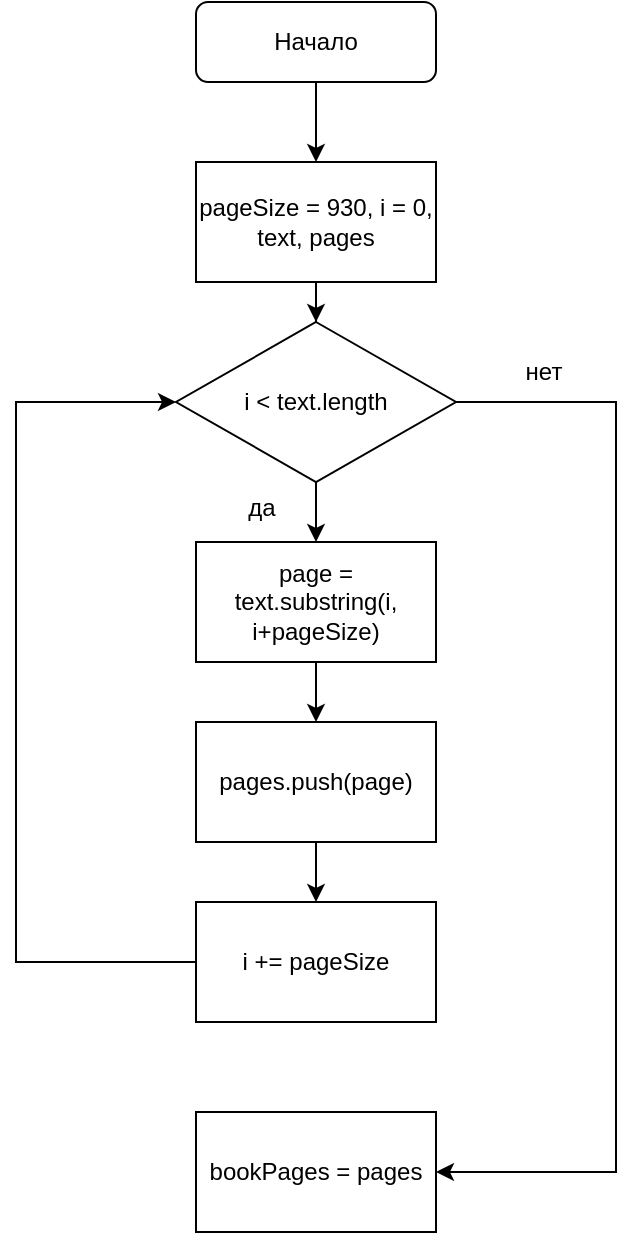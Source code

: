 <mxfile version="24.3.0" type="device">
  <diagram id="C5RBs43oDa-KdzZeNtuy" name="Page-1">
    <mxGraphModel dx="1257" dy="671" grid="1" gridSize="10" guides="1" tooltips="1" connect="1" arrows="1" fold="1" page="1" pageScale="1" pageWidth="827" pageHeight="1169" math="0" shadow="0">
      <root>
        <mxCell id="WIyWlLk6GJQsqaUBKTNV-0" />
        <mxCell id="WIyWlLk6GJQsqaUBKTNV-1" parent="WIyWlLk6GJQsqaUBKTNV-0" />
        <mxCell id="bcu0WoXkM6soCR6KGOiU-6" style="edgeStyle=orthogonalEdgeStyle;rounded=0;orthogonalLoop=1;jettySize=auto;html=1;" edge="1" parent="WIyWlLk6GJQsqaUBKTNV-1" source="bcu0WoXkM6soCR6KGOiU-0" target="bcu0WoXkM6soCR6KGOiU-5">
          <mxGeometry relative="1" as="geometry" />
        </mxCell>
        <mxCell id="bcu0WoXkM6soCR6KGOiU-0" value="pageSize = 930, i = 0, text, pages" style="rounded=0;whiteSpace=wrap;html=1;" vertex="1" parent="WIyWlLk6GJQsqaUBKTNV-1">
          <mxGeometry x="210" y="80" width="120" height="60" as="geometry" />
        </mxCell>
        <mxCell id="bcu0WoXkM6soCR6KGOiU-3" style="edgeStyle=orthogonalEdgeStyle;rounded=0;orthogonalLoop=1;jettySize=auto;html=1;" edge="1" parent="WIyWlLk6GJQsqaUBKTNV-1" source="bcu0WoXkM6soCR6KGOiU-1" target="bcu0WoXkM6soCR6KGOiU-0">
          <mxGeometry relative="1" as="geometry" />
        </mxCell>
        <mxCell id="bcu0WoXkM6soCR6KGOiU-1" value="Начало" style="rounded=1;whiteSpace=wrap;html=1;" vertex="1" parent="WIyWlLk6GJQsqaUBKTNV-1">
          <mxGeometry x="210" width="120" height="40" as="geometry" />
        </mxCell>
        <mxCell id="bcu0WoXkM6soCR6KGOiU-9" style="edgeStyle=orthogonalEdgeStyle;rounded=0;orthogonalLoop=1;jettySize=auto;html=1;" edge="1" parent="WIyWlLk6GJQsqaUBKTNV-1" source="bcu0WoXkM6soCR6KGOiU-5" target="bcu0WoXkM6soCR6KGOiU-7">
          <mxGeometry relative="1" as="geometry" />
        </mxCell>
        <mxCell id="bcu0WoXkM6soCR6KGOiU-16" style="edgeStyle=orthogonalEdgeStyle;rounded=0;orthogonalLoop=1;jettySize=auto;html=1;entryX=1;entryY=0.5;entryDx=0;entryDy=0;" edge="1" parent="WIyWlLk6GJQsqaUBKTNV-1" source="bcu0WoXkM6soCR6KGOiU-5" target="bcu0WoXkM6soCR6KGOiU-14">
          <mxGeometry relative="1" as="geometry">
            <Array as="points">
              <mxPoint x="420" y="200" />
              <mxPoint x="420" y="585" />
            </Array>
          </mxGeometry>
        </mxCell>
        <mxCell id="bcu0WoXkM6soCR6KGOiU-5" value="i &amp;lt; text.length " style="rhombus;whiteSpace=wrap;html=1;" vertex="1" parent="WIyWlLk6GJQsqaUBKTNV-1">
          <mxGeometry x="200" y="160" width="140" height="80" as="geometry" />
        </mxCell>
        <mxCell id="bcu0WoXkM6soCR6KGOiU-12" style="edgeStyle=orthogonalEdgeStyle;rounded=0;orthogonalLoop=1;jettySize=auto;html=1;" edge="1" parent="WIyWlLk6GJQsqaUBKTNV-1" source="bcu0WoXkM6soCR6KGOiU-7" target="bcu0WoXkM6soCR6KGOiU-10">
          <mxGeometry relative="1" as="geometry" />
        </mxCell>
        <mxCell id="bcu0WoXkM6soCR6KGOiU-7" value="page = text.substring(i, i+pageSize)" style="rounded=0;whiteSpace=wrap;html=1;" vertex="1" parent="WIyWlLk6GJQsqaUBKTNV-1">
          <mxGeometry x="210" y="270" width="120" height="60" as="geometry" />
        </mxCell>
        <mxCell id="bcu0WoXkM6soCR6KGOiU-13" style="edgeStyle=orthogonalEdgeStyle;rounded=0;orthogonalLoop=1;jettySize=auto;html=1;" edge="1" parent="WIyWlLk6GJQsqaUBKTNV-1" source="bcu0WoXkM6soCR6KGOiU-10" target="bcu0WoXkM6soCR6KGOiU-11">
          <mxGeometry relative="1" as="geometry" />
        </mxCell>
        <mxCell id="bcu0WoXkM6soCR6KGOiU-10" value="pages.push(page)" style="rounded=0;whiteSpace=wrap;html=1;" vertex="1" parent="WIyWlLk6GJQsqaUBKTNV-1">
          <mxGeometry x="210" y="360" width="120" height="60" as="geometry" />
        </mxCell>
        <mxCell id="bcu0WoXkM6soCR6KGOiU-15" style="edgeStyle=orthogonalEdgeStyle;rounded=0;orthogonalLoop=1;jettySize=auto;html=1;entryX=0;entryY=0.5;entryDx=0;entryDy=0;" edge="1" parent="WIyWlLk6GJQsqaUBKTNV-1" source="bcu0WoXkM6soCR6KGOiU-11" target="bcu0WoXkM6soCR6KGOiU-5">
          <mxGeometry relative="1" as="geometry">
            <Array as="points">
              <mxPoint x="120" y="480" />
              <mxPoint x="120" y="200" />
            </Array>
          </mxGeometry>
        </mxCell>
        <mxCell id="bcu0WoXkM6soCR6KGOiU-11" value="i += pageSize" style="rounded=0;whiteSpace=wrap;html=1;" vertex="1" parent="WIyWlLk6GJQsqaUBKTNV-1">
          <mxGeometry x="210" y="450" width="120" height="60" as="geometry" />
        </mxCell>
        <mxCell id="bcu0WoXkM6soCR6KGOiU-14" value="bookPages = pages" style="rounded=0;whiteSpace=wrap;html=1;" vertex="1" parent="WIyWlLk6GJQsqaUBKTNV-1">
          <mxGeometry x="210" y="555" width="120" height="60" as="geometry" />
        </mxCell>
        <mxCell id="bcu0WoXkM6soCR6KGOiU-17" value="нет" style="text;html=1;align=center;verticalAlign=middle;whiteSpace=wrap;rounded=0;" vertex="1" parent="WIyWlLk6GJQsqaUBKTNV-1">
          <mxGeometry x="354" y="170" width="60" height="30" as="geometry" />
        </mxCell>
        <mxCell id="bcu0WoXkM6soCR6KGOiU-18" value="да" style="text;html=1;align=center;verticalAlign=middle;whiteSpace=wrap;rounded=0;" vertex="1" parent="WIyWlLk6GJQsqaUBKTNV-1">
          <mxGeometry x="213" y="238" width="60" height="30" as="geometry" />
        </mxCell>
      </root>
    </mxGraphModel>
  </diagram>
</mxfile>

